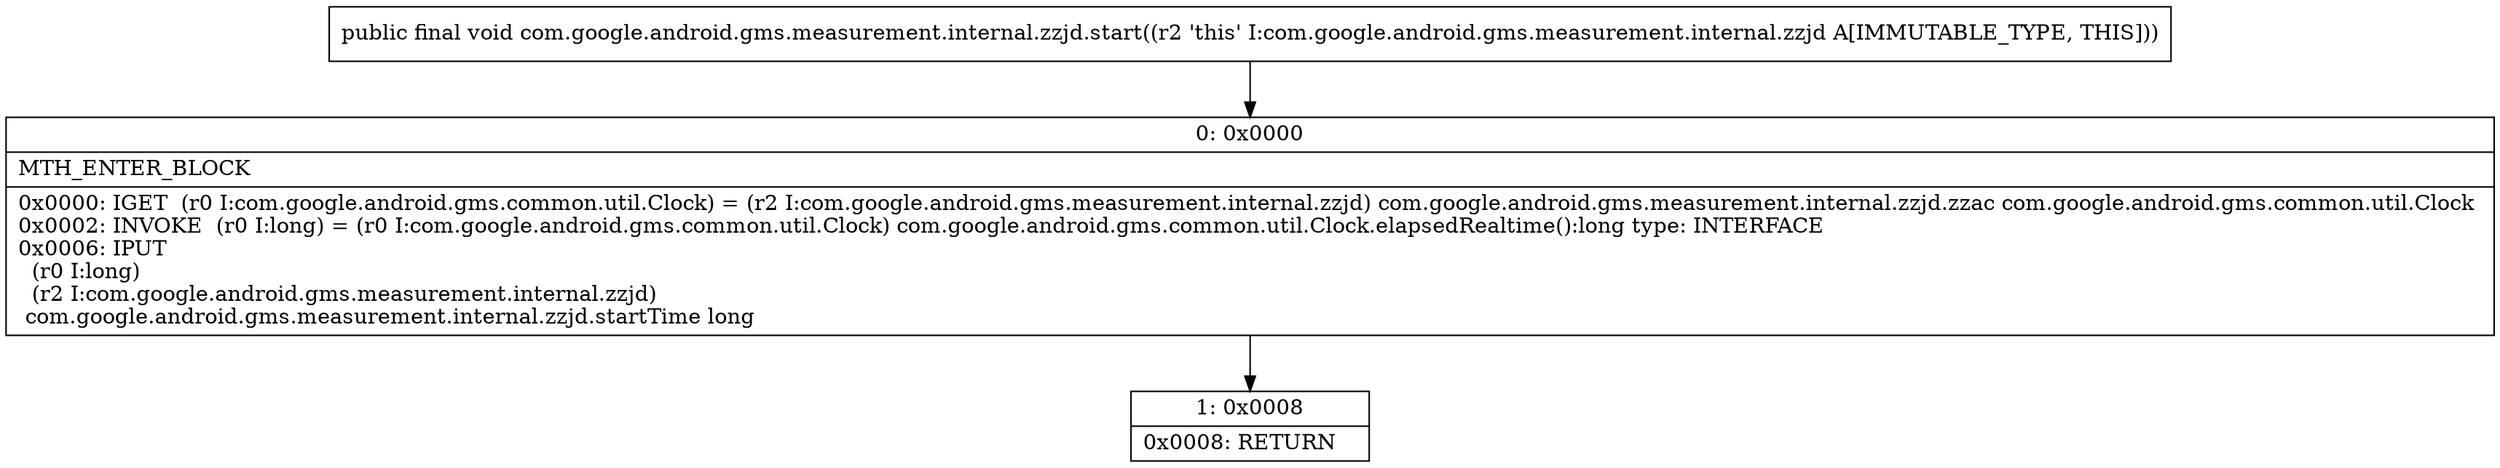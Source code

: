 digraph "CFG forcom.google.android.gms.measurement.internal.zzjd.start()V" {
Node_0 [shape=record,label="{0\:\ 0x0000|MTH_ENTER_BLOCK\l|0x0000: IGET  (r0 I:com.google.android.gms.common.util.Clock) = (r2 I:com.google.android.gms.measurement.internal.zzjd) com.google.android.gms.measurement.internal.zzjd.zzac com.google.android.gms.common.util.Clock \l0x0002: INVOKE  (r0 I:long) = (r0 I:com.google.android.gms.common.util.Clock) com.google.android.gms.common.util.Clock.elapsedRealtime():long type: INTERFACE \l0x0006: IPUT  \l  (r0 I:long)\l  (r2 I:com.google.android.gms.measurement.internal.zzjd)\l com.google.android.gms.measurement.internal.zzjd.startTime long \l}"];
Node_1 [shape=record,label="{1\:\ 0x0008|0x0008: RETURN   \l}"];
MethodNode[shape=record,label="{public final void com.google.android.gms.measurement.internal.zzjd.start((r2 'this' I:com.google.android.gms.measurement.internal.zzjd A[IMMUTABLE_TYPE, THIS])) }"];
MethodNode -> Node_0;
Node_0 -> Node_1;
}

